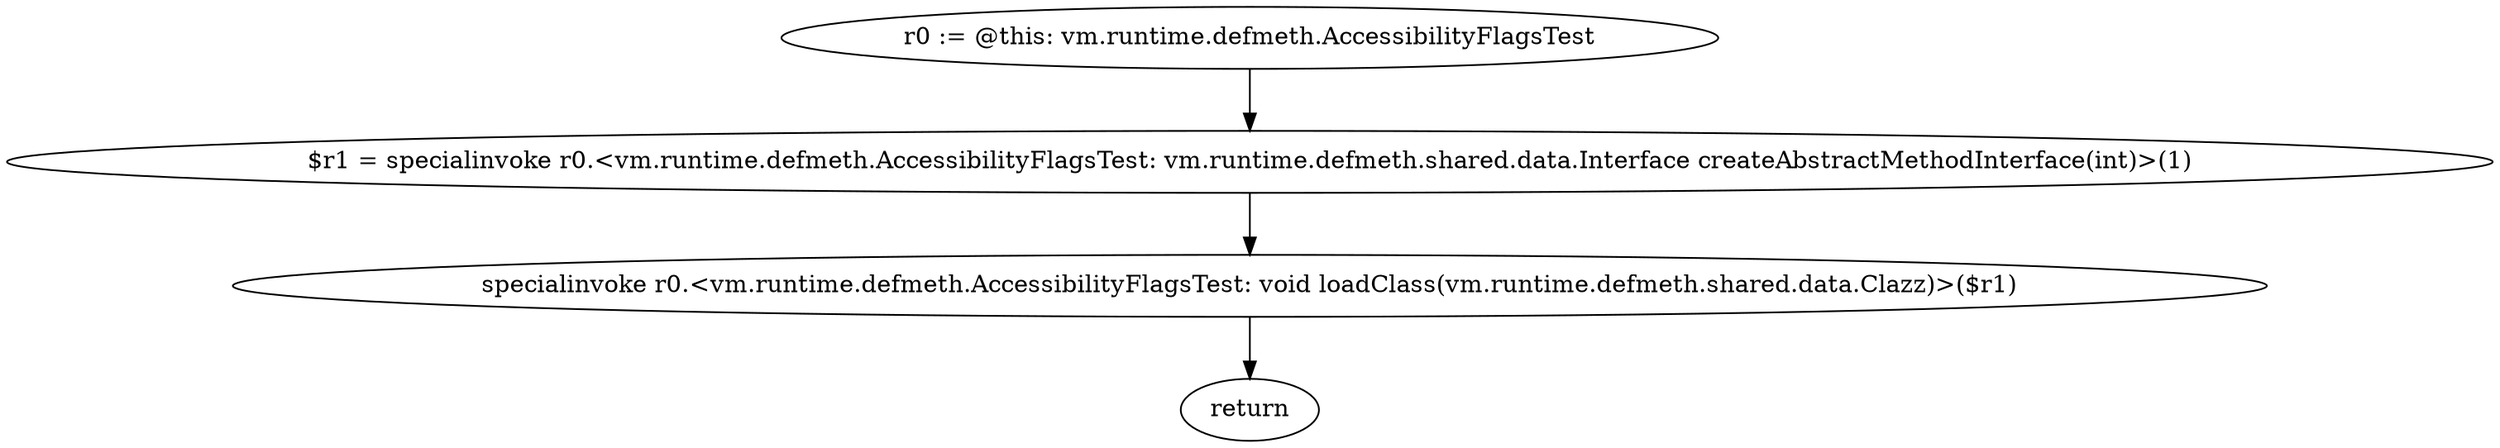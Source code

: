 digraph "unitGraph" {
    "r0 := @this: vm.runtime.defmeth.AccessibilityFlagsTest"
    "$r1 = specialinvoke r0.<vm.runtime.defmeth.AccessibilityFlagsTest: vm.runtime.defmeth.shared.data.Interface createAbstractMethodInterface(int)>(1)"
    "specialinvoke r0.<vm.runtime.defmeth.AccessibilityFlagsTest: void loadClass(vm.runtime.defmeth.shared.data.Clazz)>($r1)"
    "return"
    "r0 := @this: vm.runtime.defmeth.AccessibilityFlagsTest"->"$r1 = specialinvoke r0.<vm.runtime.defmeth.AccessibilityFlagsTest: vm.runtime.defmeth.shared.data.Interface createAbstractMethodInterface(int)>(1)";
    "$r1 = specialinvoke r0.<vm.runtime.defmeth.AccessibilityFlagsTest: vm.runtime.defmeth.shared.data.Interface createAbstractMethodInterface(int)>(1)"->"specialinvoke r0.<vm.runtime.defmeth.AccessibilityFlagsTest: void loadClass(vm.runtime.defmeth.shared.data.Clazz)>($r1)";
    "specialinvoke r0.<vm.runtime.defmeth.AccessibilityFlagsTest: void loadClass(vm.runtime.defmeth.shared.data.Clazz)>($r1)"->"return";
}
